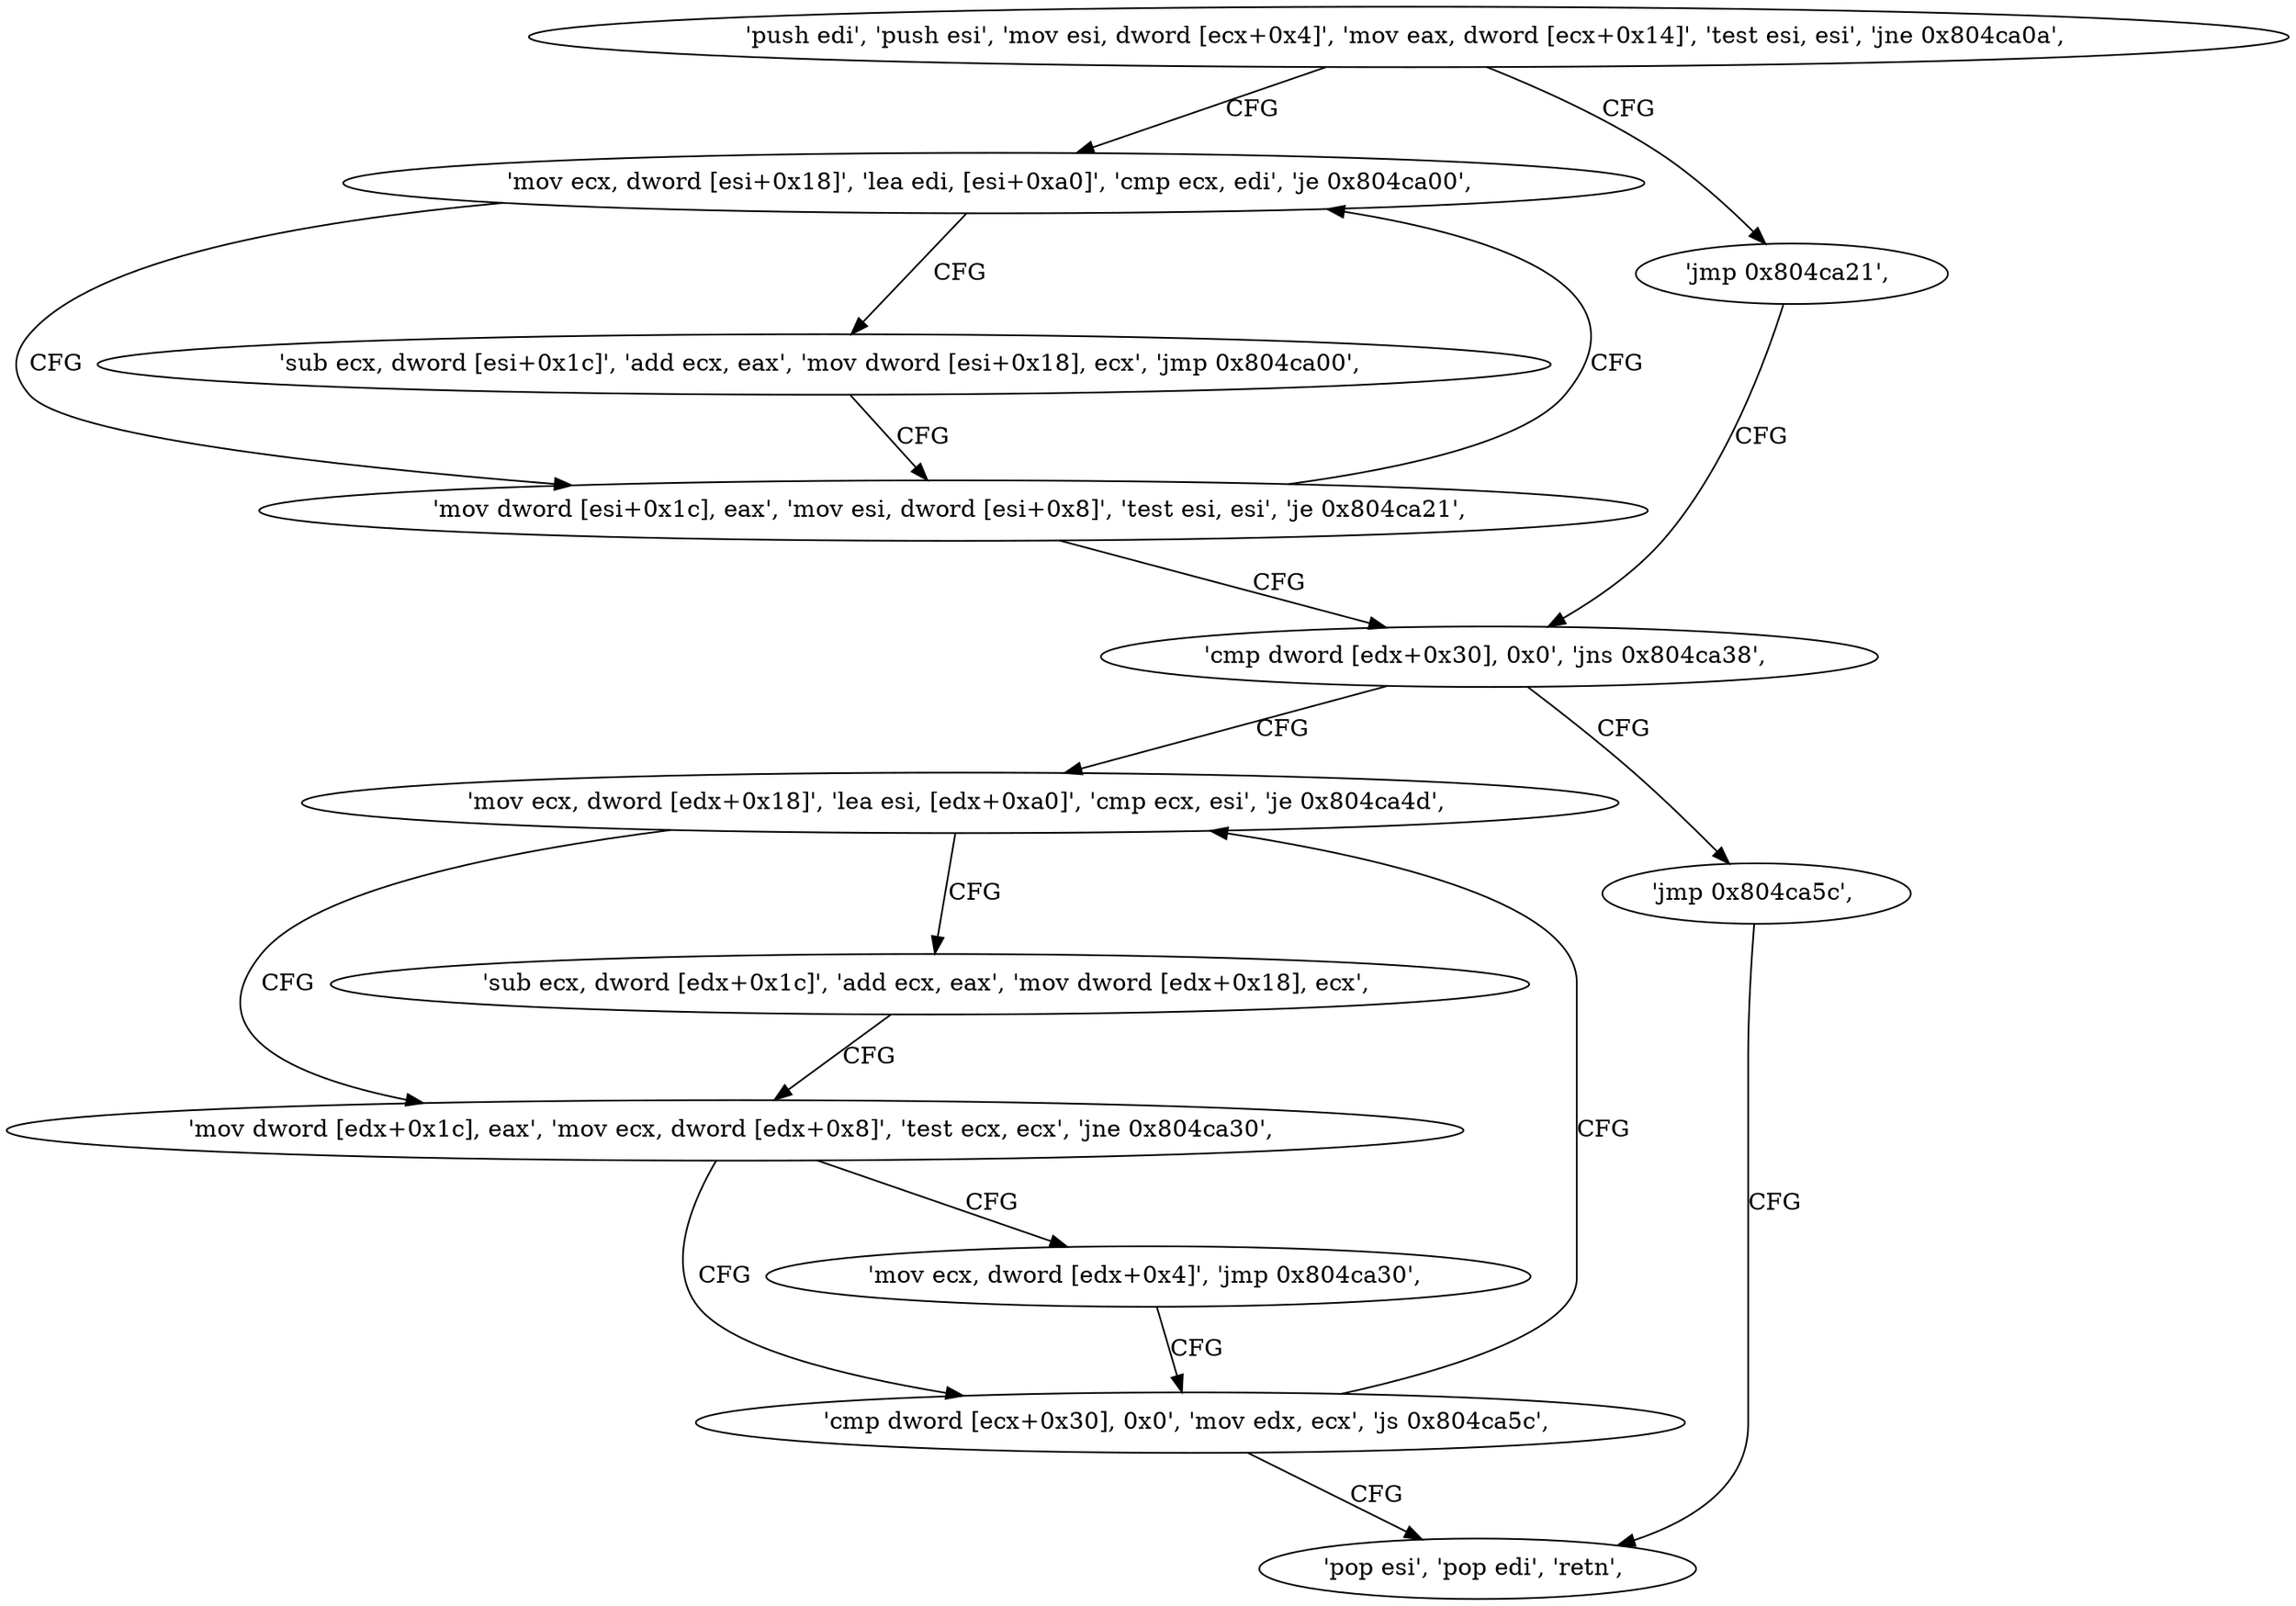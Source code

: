 digraph "func" {
"134531568" [label = "'push edi', 'push esi', 'mov esi, dword [ecx+0x4]', 'mov eax, dword [ecx+0x14]', 'test esi, esi', 'jne 0x804ca0a', " ]
"134531594" [label = "'mov ecx, dword [esi+0x18]', 'lea edi, [esi+0xa0]', 'cmp ecx, edi', 'je 0x804ca00', " ]
"134531580" [label = "'jmp 0x804ca21', " ]
"134531584" [label = "'mov dword [esi+0x1c], eax', 'mov esi, dword [esi+0x8]', 'test esi, esi', 'je 0x804ca21', " ]
"134531607" [label = "'sub ecx, dword [esi+0x1c]', 'add ecx, eax', 'mov dword [esi+0x18], ecx', 'jmp 0x804ca00', " ]
"134531617" [label = "'cmp dword [edx+0x30], 0x0', 'jns 0x804ca38', " ]
"134531640" [label = "'mov ecx, dword [edx+0x18]', 'lea esi, [edx+0xa0]', 'cmp ecx, esi', 'je 0x804ca4d', " ]
"134531623" [label = "'jmp 0x804ca5c', " ]
"134531661" [label = "'mov dword [edx+0x1c], eax', 'mov ecx, dword [edx+0x8]', 'test ecx, ecx', 'jne 0x804ca30', " ]
"134531653" [label = "'sub ecx, dword [edx+0x1c]', 'add ecx, eax', 'mov dword [edx+0x18], ecx', " ]
"134531676" [label = "'pop esi', 'pop edi', 'retn', " ]
"134531632" [label = "'cmp dword [ecx+0x30], 0x0', 'mov edx, ecx', 'js 0x804ca5c', " ]
"134531671" [label = "'mov ecx, dword [edx+0x4]', 'jmp 0x804ca30', " ]
"134531568" -> "134531594" [ label = "CFG" ]
"134531568" -> "134531580" [ label = "CFG" ]
"134531594" -> "134531584" [ label = "CFG" ]
"134531594" -> "134531607" [ label = "CFG" ]
"134531580" -> "134531617" [ label = "CFG" ]
"134531584" -> "134531617" [ label = "CFG" ]
"134531584" -> "134531594" [ label = "CFG" ]
"134531607" -> "134531584" [ label = "CFG" ]
"134531617" -> "134531640" [ label = "CFG" ]
"134531617" -> "134531623" [ label = "CFG" ]
"134531640" -> "134531661" [ label = "CFG" ]
"134531640" -> "134531653" [ label = "CFG" ]
"134531623" -> "134531676" [ label = "CFG" ]
"134531661" -> "134531632" [ label = "CFG" ]
"134531661" -> "134531671" [ label = "CFG" ]
"134531653" -> "134531661" [ label = "CFG" ]
"134531632" -> "134531676" [ label = "CFG" ]
"134531632" -> "134531640" [ label = "CFG" ]
"134531671" -> "134531632" [ label = "CFG" ]
}
